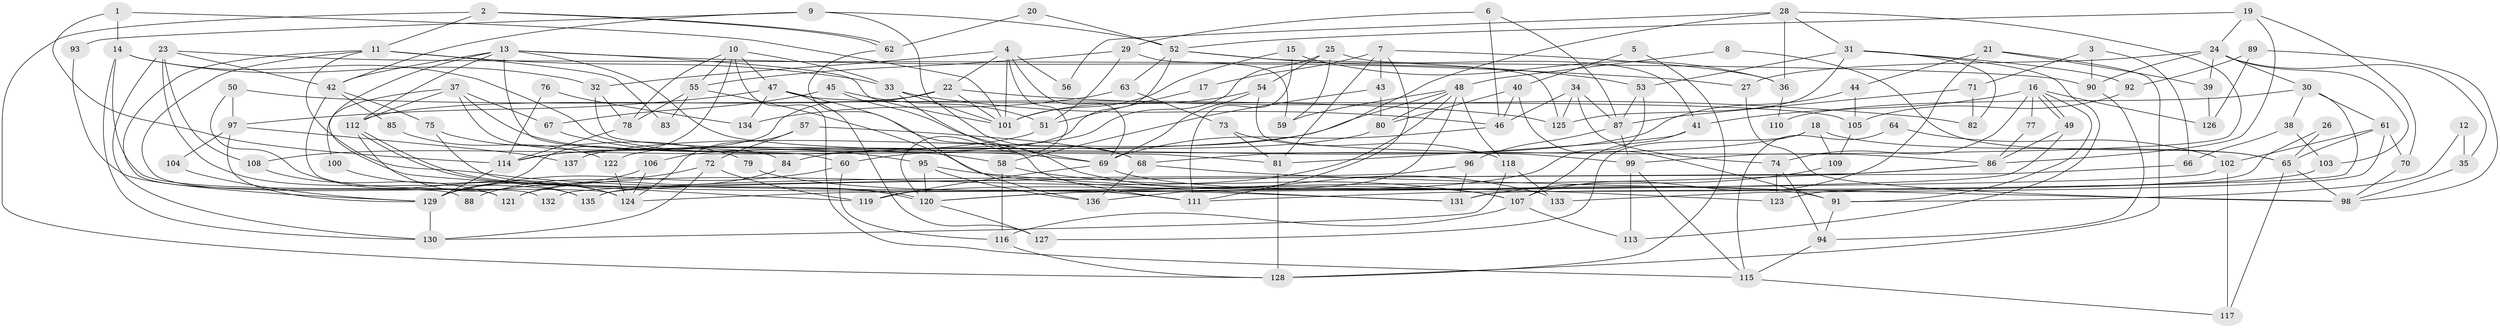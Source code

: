 // coarse degree distribution, {3: 0.21052631578947367, 4: 0.16842105263157894, 8: 0.06315789473684211, 2: 0.12631578947368421, 6: 0.10526315789473684, 7: 0.06315789473684211, 9: 0.031578947368421054, 10: 0.010526315789473684, 5: 0.2, 11: 0.021052631578947368}
// Generated by graph-tools (version 1.1) at 2025/52/02/27/25 19:52:05]
// undirected, 137 vertices, 274 edges
graph export_dot {
graph [start="1"]
  node [color=gray90,style=filled];
  1;
  2;
  3;
  4;
  5;
  6;
  7;
  8;
  9;
  10;
  11;
  12;
  13;
  14;
  15;
  16;
  17;
  18;
  19;
  20;
  21;
  22;
  23;
  24;
  25;
  26;
  27;
  28;
  29;
  30;
  31;
  32;
  33;
  34;
  35;
  36;
  37;
  38;
  39;
  40;
  41;
  42;
  43;
  44;
  45;
  46;
  47;
  48;
  49;
  50;
  51;
  52;
  53;
  54;
  55;
  56;
  57;
  58;
  59;
  60;
  61;
  62;
  63;
  64;
  65;
  66;
  67;
  68;
  69;
  70;
  71;
  72;
  73;
  74;
  75;
  76;
  77;
  78;
  79;
  80;
  81;
  82;
  83;
  84;
  85;
  86;
  87;
  88;
  89;
  90;
  91;
  92;
  93;
  94;
  95;
  96;
  97;
  98;
  99;
  100;
  101;
  102;
  103;
  104;
  105;
  106;
  107;
  108;
  109;
  110;
  111;
  112;
  113;
  114;
  115;
  116;
  117;
  118;
  119;
  120;
  121;
  122;
  123;
  124;
  125;
  126;
  127;
  128;
  129;
  130;
  131;
  132;
  133;
  134;
  135;
  136;
  137;
  1 -- 101;
  1 -- 114;
  1 -- 14;
  2 -- 62;
  2 -- 62;
  2 -- 11;
  2 -- 128;
  3 -- 71;
  3 -- 90;
  3 -- 66;
  4 -- 69;
  4 -- 101;
  4 -- 22;
  4 -- 32;
  4 -- 56;
  4 -- 120;
  5 -- 40;
  5 -- 128;
  6 -- 46;
  6 -- 87;
  6 -- 29;
  7 -- 111;
  7 -- 81;
  7 -- 17;
  7 -- 36;
  7 -- 43;
  8 -- 48;
  8 -- 65;
  9 -- 42;
  9 -- 68;
  9 -- 52;
  9 -- 93;
  10 -- 78;
  10 -- 129;
  10 -- 33;
  10 -- 47;
  10 -- 55;
  10 -- 115;
  11 -- 131;
  11 -- 33;
  11 -- 83;
  11 -- 88;
  11 -- 132;
  12 -- 35;
  12 -- 91;
  13 -- 101;
  13 -- 60;
  13 -- 27;
  13 -- 42;
  13 -- 99;
  13 -- 112;
  13 -- 119;
  14 -- 121;
  14 -- 32;
  14 -- 69;
  14 -- 130;
  15 -- 36;
  15 -- 101;
  15 -- 111;
  16 -- 49;
  16 -- 49;
  16 -- 74;
  16 -- 41;
  16 -- 77;
  16 -- 91;
  16 -- 126;
  17 -- 51;
  18 -- 65;
  18 -- 127;
  18 -- 68;
  18 -- 109;
  19 -- 24;
  19 -- 86;
  19 -- 52;
  19 -- 70;
  20 -- 52;
  20 -- 62;
  21 -- 128;
  21 -- 107;
  21 -- 39;
  21 -- 44;
  22 -- 112;
  22 -- 82;
  22 -- 101;
  22 -- 114;
  23 -- 42;
  23 -- 130;
  23 -- 90;
  23 -- 108;
  23 -- 135;
  24 -- 103;
  24 -- 27;
  24 -- 30;
  24 -- 35;
  24 -- 39;
  24 -- 90;
  25 -- 41;
  25 -- 54;
  25 -- 59;
  25 -- 106;
  26 -- 123;
  26 -- 65;
  27 -- 98;
  28 -- 99;
  28 -- 31;
  28 -- 36;
  28 -- 56;
  28 -- 137;
  29 -- 55;
  29 -- 51;
  29 -- 59;
  30 -- 131;
  30 -- 38;
  30 -- 61;
  30 -- 110;
  31 -- 125;
  31 -- 113;
  31 -- 53;
  31 -- 82;
  31 -- 92;
  32 -- 78;
  32 -- 81;
  33 -- 101;
  33 -- 46;
  33 -- 133;
  34 -- 87;
  34 -- 46;
  34 -- 74;
  34 -- 125;
  35 -- 98;
  36 -- 110;
  37 -- 84;
  37 -- 112;
  37 -- 58;
  37 -- 67;
  37 -- 100;
  38 -- 66;
  38 -- 103;
  39 -- 126;
  40 -- 91;
  40 -- 46;
  40 -- 80;
  41 -- 107;
  41 -- 81;
  42 -- 124;
  42 -- 75;
  42 -- 85;
  43 -- 80;
  43 -- 58;
  44 -- 60;
  44 -- 105;
  45 -- 69;
  45 -- 67;
  45 -- 51;
  46 -- 69;
  47 -- 105;
  47 -- 97;
  47 -- 111;
  47 -- 127;
  47 -- 134;
  48 -- 118;
  48 -- 59;
  48 -- 80;
  48 -- 114;
  48 -- 121;
  48 -- 136;
  49 -- 120;
  49 -- 86;
  50 -- 125;
  50 -- 97;
  50 -- 135;
  51 -- 108;
  52 -- 53;
  52 -- 63;
  52 -- 122;
  52 -- 125;
  53 -- 87;
  53 -- 119;
  54 -- 86;
  54 -- 69;
  54 -- 101;
  55 -- 78;
  55 -- 83;
  55 -- 131;
  57 -- 124;
  57 -- 72;
  57 -- 68;
  58 -- 107;
  58 -- 116;
  60 -- 129;
  60 -- 116;
  61 -- 70;
  61 -- 65;
  61 -- 102;
  61 -- 133;
  62 -- 136;
  63 -- 73;
  63 -- 134;
  64 -- 115;
  64 -- 102;
  65 -- 98;
  65 -- 117;
  66 -- 135;
  67 -- 95;
  68 -- 98;
  68 -- 136;
  69 -- 119;
  69 -- 91;
  70 -- 98;
  71 -- 82;
  71 -- 87;
  72 -- 119;
  72 -- 130;
  72 -- 88;
  73 -- 81;
  73 -- 118;
  74 -- 94;
  74 -- 123;
  75 -- 111;
  75 -- 79;
  76 -- 114;
  76 -- 134;
  77 -- 86;
  78 -- 114;
  79 -- 107;
  80 -- 84;
  81 -- 128;
  84 -- 121;
  85 -- 122;
  86 -- 120;
  86 -- 132;
  87 -- 99;
  87 -- 96;
  89 -- 126;
  89 -- 92;
  89 -- 98;
  90 -- 94;
  91 -- 94;
  92 -- 105;
  93 -- 129;
  94 -- 115;
  95 -- 120;
  95 -- 136;
  95 -- 123;
  96 -- 135;
  96 -- 131;
  97 -- 129;
  97 -- 104;
  97 -- 137;
  99 -- 115;
  99 -- 113;
  100 -- 124;
  102 -- 117;
  102 -- 124;
  103 -- 111;
  104 -- 129;
  105 -- 109;
  106 -- 124;
  106 -- 129;
  107 -- 116;
  107 -- 113;
  108 -- 121;
  109 -- 131;
  112 -- 120;
  112 -- 120;
  112 -- 124;
  114 -- 129;
  115 -- 117;
  116 -- 128;
  118 -- 133;
  118 -- 130;
  120 -- 127;
  122 -- 124;
  129 -- 130;
}
